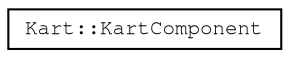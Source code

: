 digraph "Graphical Class Hierarchy"
{
 // LATEX_PDF_SIZE
  edge [fontname="FreeMono",fontsize="10",labelfontname="FreeMono",labelfontsize="10"];
  node [fontname="FreeMono",fontsize="10",shape=record];
  rankdir="LR";
  Node0 [label="Kart::KartComponent",height=0.2,width=0.4,color="black", fillcolor="white", style="filled",URL="$class_kart_1_1_kart_component.html",tooltip=" "];
}
